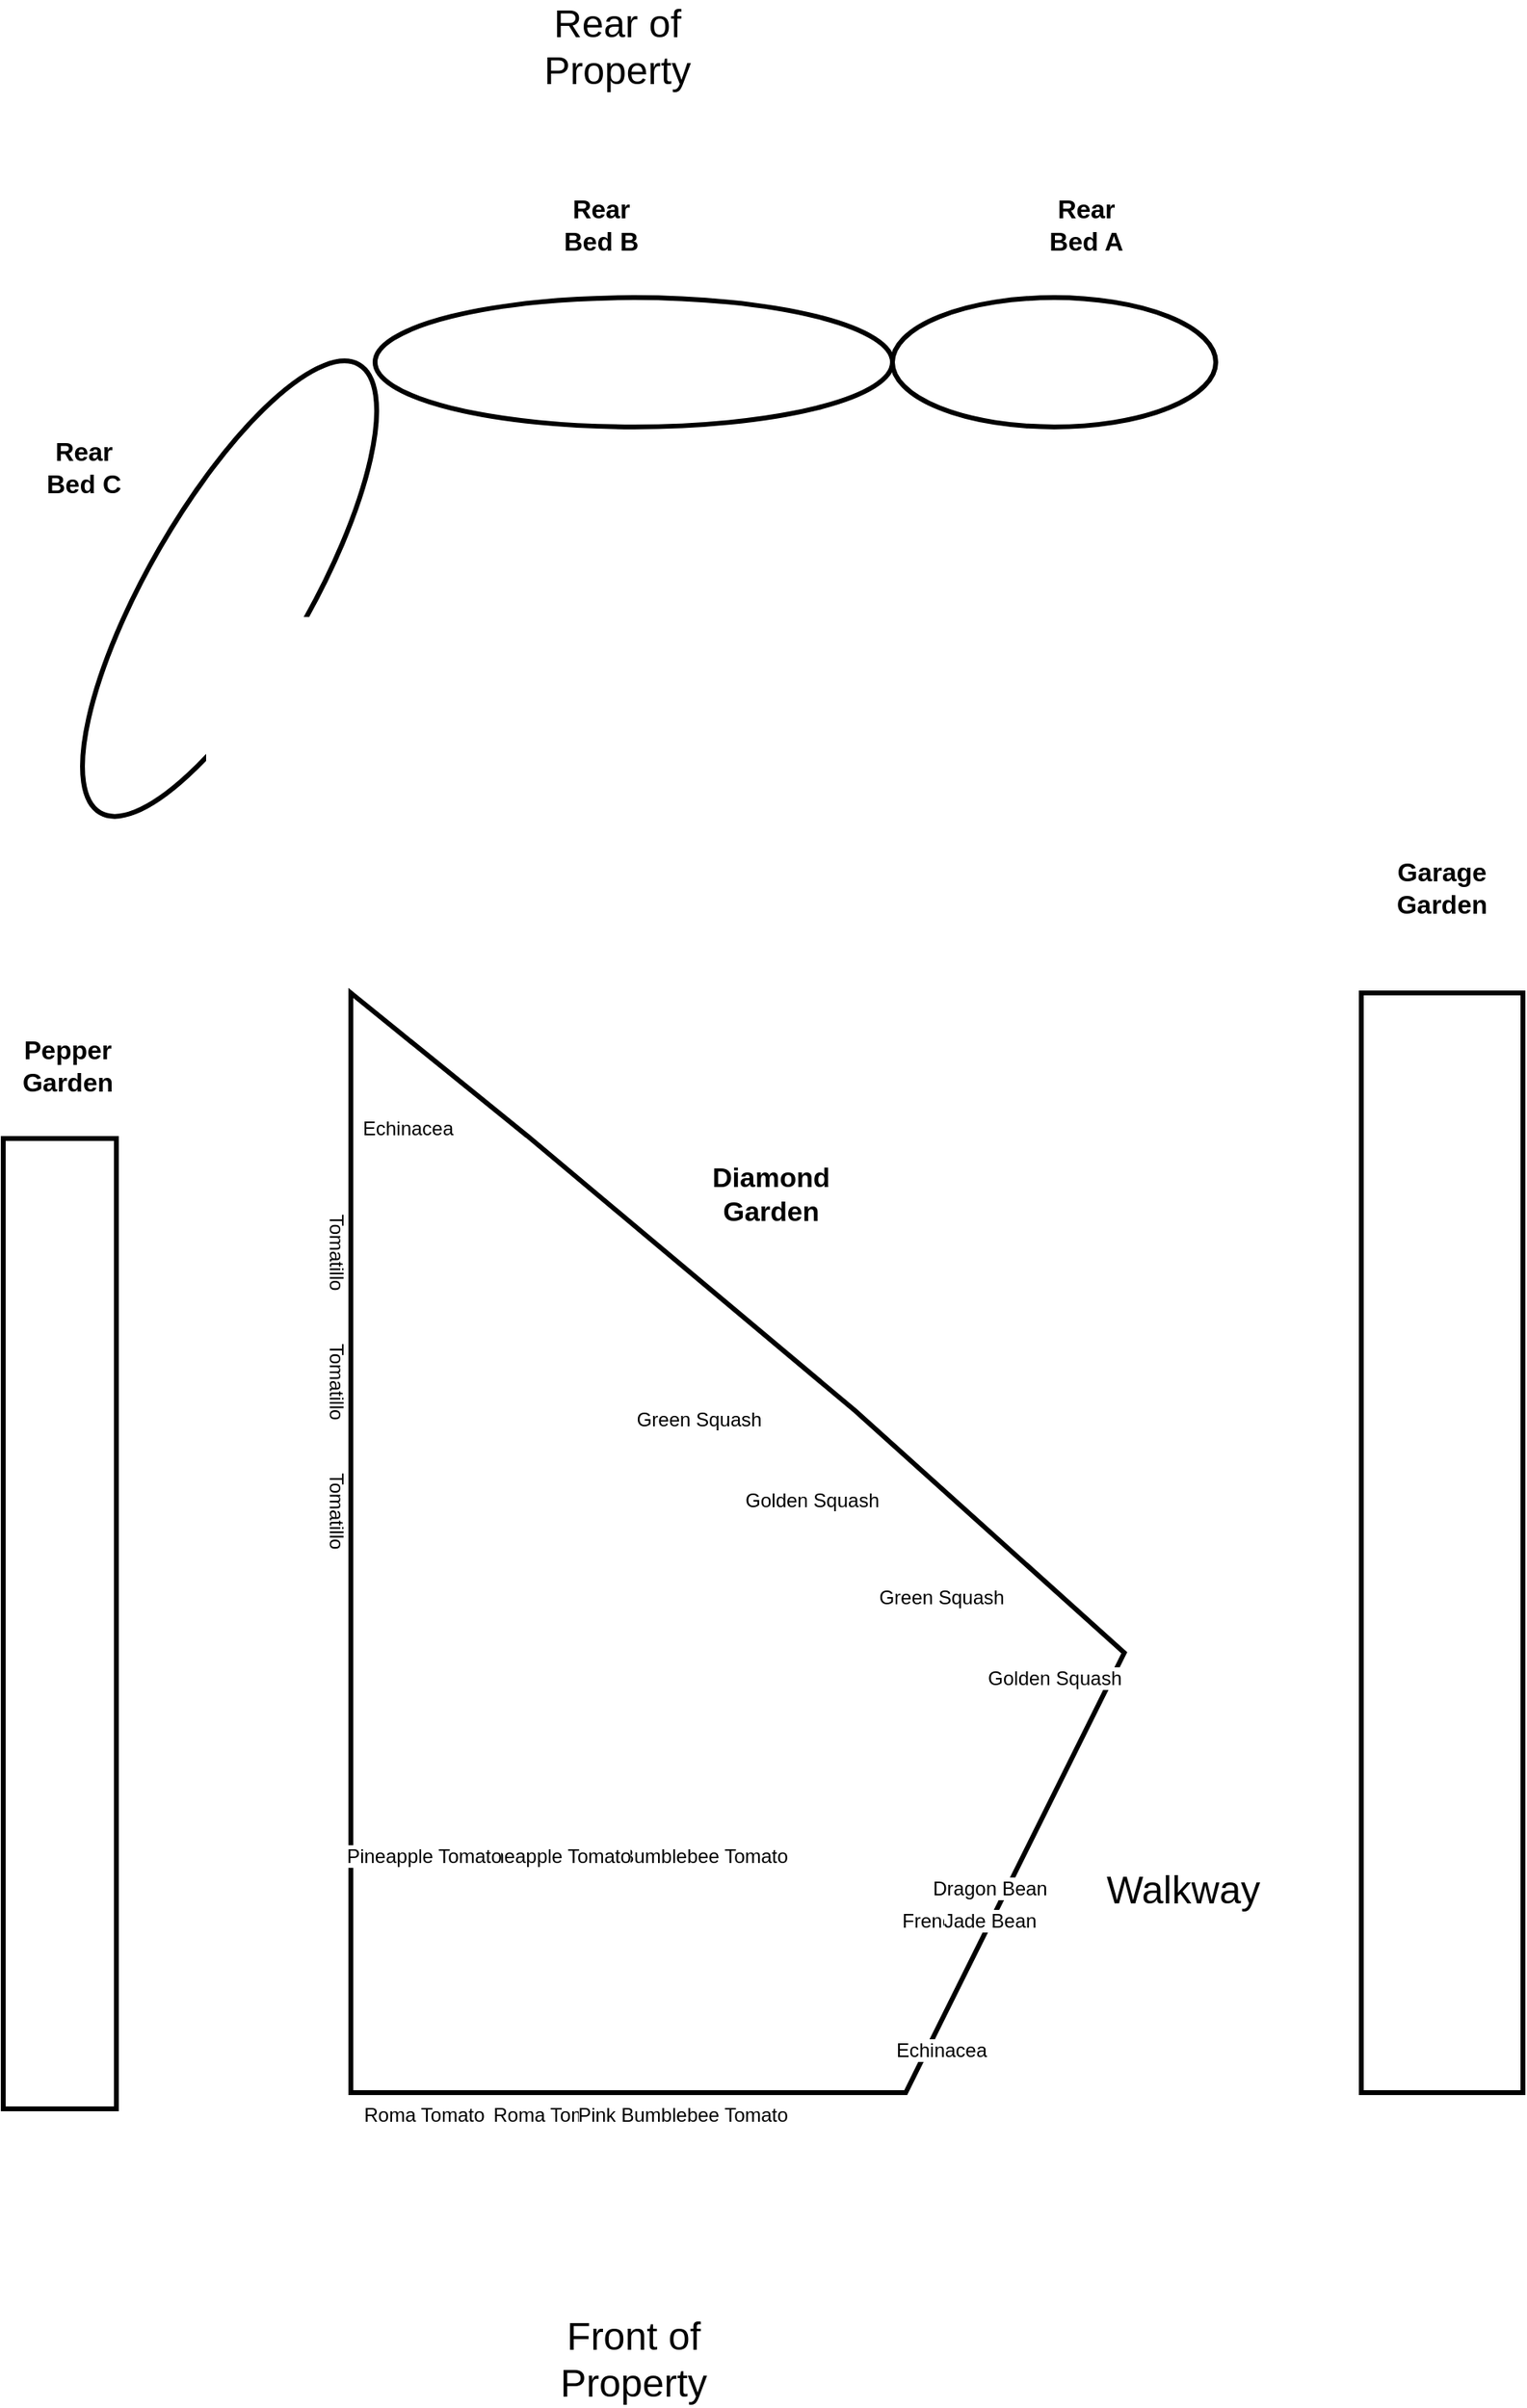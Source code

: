 <mxfile version="21.2.9" type="github">
  <diagram name="Page-1" id="4MP_wHTS5IgblKxHbQpP">
    <mxGraphModel dx="3056" dy="2225" grid="1" gridSize="10" guides="1" tooltips="1" connect="1" arrows="1" fold="1" page="1" pageScale="1" pageWidth="850" pageHeight="1100" math="0" shadow="0">
      <root>
        <mxCell id="0" />
        <mxCell id="1" parent="0" />
        <mxCell id="YDw4J4Mv-UTdzmyMiHi0-2" value="" style="rounded=0;whiteSpace=wrap;html=1;fillColor=none;strokeWidth=3;" vertex="1" parent="1">
          <mxGeometry x="-370" y="-110" width="70" height="600" as="geometry" />
        </mxCell>
        <mxCell id="YDw4J4Mv-UTdzmyMiHi0-5" value="" style="rounded=0;whiteSpace=wrap;html=1;fillColor=none;strokeWidth=3;" vertex="1" parent="1">
          <mxGeometry x="470" y="-200" width="100" height="680" as="geometry" />
        </mxCell>
        <mxCell id="YDw4J4Mv-UTdzmyMiHi0-7" value="" style="ellipse;whiteSpace=wrap;html=1;strokeColor=default;fillColor=none;strokeWidth=3;" vertex="1" parent="1">
          <mxGeometry x="180" y="-630" width="200" height="80" as="geometry" />
        </mxCell>
        <mxCell id="YDw4J4Mv-UTdzmyMiHi0-8" value="" style="ellipse;whiteSpace=wrap;html=1;strokeColor=default;fillColor=none;strokeWidth=3;" vertex="1" parent="1">
          <mxGeometry x="-140" y="-630" width="320" height="80" as="geometry" />
        </mxCell>
        <mxCell id="YDw4J4Mv-UTdzmyMiHi0-12" value="" style="ellipse;whiteSpace=wrap;html=1;strokeColor=default;fillColor=none;strokeWidth=3;rotation=-60;" vertex="1" parent="1">
          <mxGeometry x="-390" y="-500" width="320" height="100" as="geometry" />
        </mxCell>
        <mxCell id="bcS_UFgCMEz7GKeuc2ld-8" value="" style="verticalLabelPosition=bottom;verticalAlign=top;html=1;shape=mxgraph.basic.polygon;polyCoords=[[0.21,0.13],[0.6,0.38],[0.92,0.6],[0.66,1],[0.48,1],[0.25,1],[0,1],[0,0]];polyline=0;movable=1;resizable=1;rotatable=1;deletable=1;editable=1;locked=0;connectable=1;gradientColor=none;fillColor=none;strokeWidth=3;" parent="1" vertex="1">
          <mxGeometry x="-155" y="-200" width="520" height="680" as="geometry" />
        </mxCell>
        <mxCell id="bcS_UFgCMEz7GKeuc2ld-10" value="&lt;div style=&quot;font-size: 24px;&quot;&gt;&lt;font style=&quot;font-size: 24px;&quot;&gt;Rear of Property&lt;/font&gt;&lt;/div&gt;" style="text;html=1;strokeColor=none;fillColor=none;align=center;verticalAlign=middle;whiteSpace=wrap;rounded=0;movable=1;resizable=1;rotatable=1;deletable=1;editable=1;locked=0;connectable=1;" parent="1" vertex="1">
          <mxGeometry x="-20" y="-800" width="60" height="30" as="geometry" />
        </mxCell>
        <mxCell id="bcS_UFgCMEz7GKeuc2ld-11" value="&lt;font style=&quot;font-size: 24px;&quot;&gt;Walkway&lt;/font&gt;" style="text;html=1;strokeColor=none;fillColor=none;align=center;verticalAlign=middle;whiteSpace=wrap;rounded=0;movable=0;resizable=0;rotatable=0;deletable=0;editable=0;locked=1;connectable=0;" parent="1" vertex="1">
          <mxGeometry x="330" y="340" width="60" height="30" as="geometry" />
        </mxCell>
        <mxCell id="onrP9M23zTc9Jmrbzn4V-1" value="Roma Tomato" style="shape=image;html=1;verticalAlign=top;verticalLabelPosition=bottom;labelBackgroundColor=#ffffff;imageAspect=0;aspect=fixed;image=https://cdn1.iconfinder.com/data/icons/icons-for-a-site-1/64/advantage_eco_friendly-128.png" parent="1" vertex="1">
          <mxGeometry x="-150" y="400" width="80" height="80" as="geometry" />
        </mxCell>
        <mxCell id="onrP9M23zTc9Jmrbzn4V-4" value="&lt;div&gt;Pink Bumblebee Tomato&lt;/div&gt;" style="shape=image;html=1;verticalAlign=top;verticalLabelPosition=bottom;labelBackgroundColor=#ffffff;imageAspect=0;aspect=fixed;image=https://cdn1.iconfinder.com/data/icons/icons-for-a-site-1/64/advantage_eco_friendly-128.png" parent="1" vertex="1">
          <mxGeometry x="10" y="240" width="80" height="80" as="geometry" />
        </mxCell>
        <mxCell id="onrP9M23zTc9Jmrbzn4V-5" value="&lt;div&gt;Pineapple Tomato&lt;/div&gt;" style="shape=image;html=1;verticalAlign=top;verticalLabelPosition=bottom;labelBackgroundColor=#ffffff;imageAspect=0;aspect=fixed;image=https://cdn1.iconfinder.com/data/icons/icons-for-a-site-1/64/advantage_eco_friendly-128.png" parent="1" vertex="1">
          <mxGeometry x="-70" y="240" width="80" height="80" as="geometry" />
        </mxCell>
        <mxCell id="onrP9M23zTc9Jmrbzn4V-6" value="Roma Tomato" style="shape=image;html=1;verticalAlign=top;verticalLabelPosition=bottom;labelBackgroundColor=#ffffff;imageAspect=0;aspect=fixed;image=https://cdn1.iconfinder.com/data/icons/icons-for-a-site-1/64/advantage_eco_friendly-128.png" parent="1" vertex="1">
          <mxGeometry x="-70" y="400" width="80" height="80" as="geometry" />
        </mxCell>
        <mxCell id="onrP9M23zTc9Jmrbzn4V-7" value="&lt;div&gt;Pink Bumblebee Tomato&lt;/div&gt;" style="shape=image;html=1;verticalAlign=top;verticalLabelPosition=bottom;labelBackgroundColor=#ffffff;imageAspect=0;aspect=fixed;image=https://cdn1.iconfinder.com/data/icons/icons-for-a-site-1/64/advantage_eco_friendly-128.png" parent="1" vertex="1">
          <mxGeometry x="10" y="400" width="80" height="80" as="geometry" />
        </mxCell>
        <mxCell id="onrP9M23zTc9Jmrbzn4V-8" value="&lt;div&gt;Pineapple Tomato&lt;/div&gt;" style="shape=image;html=1;verticalAlign=top;verticalLabelPosition=bottom;labelBackgroundColor=#ffffff;imageAspect=0;aspect=fixed;image=https://cdn1.iconfinder.com/data/icons/icons-for-a-site-1/64/advantage_eco_friendly-128.png" parent="1" vertex="1">
          <mxGeometry x="-150" y="240" width="80" height="80" as="geometry" />
        </mxCell>
        <mxCell id="onrP9M23zTc9Jmrbzn4V-9" value="Tomatillo" style="shape=image;html=1;verticalAlign=top;verticalLabelPosition=bottom;labelBackgroundColor=#ffffff;imageAspect=0;image=https://cdn1.iconfinder.com/data/icons/icons-for-a-site-1/64/advantage_eco_friendly-128.png;rotation=90;" parent="1" vertex="1">
          <mxGeometry x="-130" y="60" width="80" height="120" as="geometry" />
        </mxCell>
        <mxCell id="onrP9M23zTc9Jmrbzn4V-11" value="Tomatillo" style="shape=image;html=1;verticalAlign=top;verticalLabelPosition=bottom;labelBackgroundColor=#ffffff;imageAspect=0;image=https://cdn1.iconfinder.com/data/icons/icons-for-a-site-1/64/advantage_eco_friendly-128.png;rotation=90;" parent="1" vertex="1">
          <mxGeometry x="-130" y="-100" width="80" height="120" as="geometry" />
        </mxCell>
        <mxCell id="onrP9M23zTc9Jmrbzn4V-12" value="Tomatillo" style="shape=image;html=1;verticalAlign=top;verticalLabelPosition=bottom;labelBackgroundColor=#ffffff;imageAspect=0;image=https://cdn1.iconfinder.com/data/icons/icons-for-a-site-1/64/advantage_eco_friendly-128.png;rotation=90;" parent="1" vertex="1">
          <mxGeometry x="-130" y="-20" width="80" height="120" as="geometry" />
        </mxCell>
        <mxCell id="onrP9M23zTc9Jmrbzn4V-13" value="French Bean" style="shape=image;html=1;verticalAlign=top;verticalLabelPosition=bottom;labelBackgroundColor=#ffffff;imageAspect=0;aspect=fixed;image=https://cdn1.iconfinder.com/data/icons/icons-for-a-site-1/64/advantage_eco_friendly-128.png" parent="1" vertex="1">
          <mxGeometry x="210" y="340" width="20" height="20" as="geometry" />
        </mxCell>
        <mxCell id="onrP9M23zTc9Jmrbzn4V-14" value="&lt;div&gt;Jade Bean&lt;/div&gt;" style="shape=image;html=1;verticalAlign=top;verticalLabelPosition=bottom;labelBackgroundColor=#ffffff;imageAspect=0;image=https://cdn1.iconfinder.com/data/icons/icons-for-a-site-1/64/advantage_eco_friendly-128.png" parent="1" vertex="1">
          <mxGeometry x="230" y="340" width="20" height="20" as="geometry" />
        </mxCell>
        <mxCell id="onrP9M23zTc9Jmrbzn4V-15" value="Dragon Bean" style="shape=image;html=1;verticalAlign=top;verticalLabelPosition=bottom;labelBackgroundColor=#ffffff;imageAspect=0;aspect=fixed;image=https://cdn1.iconfinder.com/data/icons/icons-for-a-site-1/64/advantage_eco_friendly-128.png" parent="1" vertex="1">
          <mxGeometry x="230" y="320" width="20" height="20" as="geometry" />
        </mxCell>
        <mxCell id="onrP9M23zTc9Jmrbzn4V-16" value="Golden Squash" style="shape=image;html=1;verticalAlign=top;verticalLabelPosition=bottom;labelBackgroundColor=#ffffff;imageAspect=0;aspect=fixed;image=https://cdn1.iconfinder.com/data/icons/icons-for-a-site-1/64/advantage_eco_friendly-128.png" parent="1" vertex="1">
          <mxGeometry x="90" y="20" width="80" height="80" as="geometry" />
        </mxCell>
        <mxCell id="onrP9M23zTc9Jmrbzn4V-17" value="Green Squash" style="shape=image;html=1;verticalAlign=top;verticalLabelPosition=bottom;labelBackgroundColor=#ffffff;imageAspect=0;aspect=fixed;image=https://cdn1.iconfinder.com/data/icons/icons-for-a-site-1/64/advantage_eco_friendly-128.png" parent="1" vertex="1">
          <mxGeometry x="20" y="-30" width="80" height="80" as="geometry" />
        </mxCell>
        <mxCell id="onrP9M23zTc9Jmrbzn4V-18" value="Green Squash" style="shape=image;html=1;verticalAlign=top;verticalLabelPosition=bottom;labelBackgroundColor=#ffffff;imageAspect=0;aspect=fixed;image=https://cdn1.iconfinder.com/data/icons/icons-for-a-site-1/64/advantage_eco_friendly-128.png" parent="1" vertex="1">
          <mxGeometry x="170" y="80" width="80" height="80" as="geometry" />
        </mxCell>
        <mxCell id="onrP9M23zTc9Jmrbzn4V-19" value="Golden Squash" style="shape=image;html=1;verticalAlign=top;verticalLabelPosition=bottom;labelBackgroundColor=#ffffff;imageAspect=0;aspect=fixed;image=https://cdn1.iconfinder.com/data/icons/icons-for-a-site-1/64/advantage_eco_friendly-128.png" parent="1" vertex="1">
          <mxGeometry x="240" y="130" width="80" height="80" as="geometry" />
        </mxCell>
        <mxCell id="onrP9M23zTc9Jmrbzn4V-22" value="Echinacea" style="shape=image;html=1;verticalAlign=top;verticalLabelPosition=bottom;labelBackgroundColor=#ffffff;imageAspect=0;aspect=fixed;image=https://cdn1.iconfinder.com/data/icons/icons-for-a-site-1/64/advantage_eco_friendly-128.png" parent="1" vertex="1">
          <mxGeometry x="170" y="360" width="80" height="80" as="geometry" />
        </mxCell>
        <mxCell id="onrP9M23zTc9Jmrbzn4V-23" value="Echinacea" style="shape=image;html=1;verticalAlign=top;verticalLabelPosition=bottom;labelBackgroundColor=#ffffff;imageAspect=0;aspect=fixed;image=https://cdn1.iconfinder.com/data/icons/icons-for-a-site-1/64/advantage_eco_friendly-128.png" parent="1" vertex="1">
          <mxGeometry x="-160" y="-210" width="80" height="80" as="geometry" />
        </mxCell>
        <mxCell id="YDw4J4Mv-UTdzmyMiHi0-13" value="&lt;div style=&quot;font-size: 24px;&quot;&gt;&lt;font style=&quot;font-size: 24px;&quot;&gt;Front of Property&lt;/font&gt;&lt;/div&gt;" style="text;html=1;strokeColor=none;fillColor=none;align=center;verticalAlign=middle;whiteSpace=wrap;rounded=0;movable=1;resizable=1;rotatable=1;deletable=1;editable=1;locked=0;connectable=1;" vertex="1" parent="1">
          <mxGeometry x="-10" y="630" width="60" height="30" as="geometry" />
        </mxCell>
        <mxCell id="YDw4J4Mv-UTdzmyMiHi0-14" value="&lt;b style=&quot;font-size: 17px;&quot;&gt;Diamond Garden&lt;br&gt;&lt;/b&gt;" style="text;html=1;strokeColor=none;fillColor=none;align=center;verticalAlign=middle;whiteSpace=wrap;rounded=0;movable=1;resizable=1;rotatable=1;deletable=1;editable=1;locked=0;connectable=1;" vertex="1" parent="1">
          <mxGeometry x="75" y="-90" width="60" height="30" as="geometry" />
        </mxCell>
        <mxCell id="YDw4J4Mv-UTdzmyMiHi0-16" value="&lt;font style=&quot;font-size: 16px;&quot;&gt;&lt;b&gt;Pepper Garden&lt;br&gt;&lt;/b&gt;&lt;/font&gt;" style="text;html=1;strokeColor=none;fillColor=none;align=center;verticalAlign=middle;whiteSpace=wrap;rounded=0;movable=1;resizable=1;rotatable=1;deletable=1;editable=1;locked=0;connectable=1;" vertex="1" parent="1">
          <mxGeometry x="-360" y="-170" width="60" height="30" as="geometry" />
        </mxCell>
        <mxCell id="YDw4J4Mv-UTdzmyMiHi0-17" value="&lt;font style=&quot;font-size: 16px;&quot;&gt;&lt;b&gt;Garage Garden&lt;br&gt;&lt;/b&gt;&lt;/font&gt;" style="text;html=1;strokeColor=none;fillColor=none;align=center;verticalAlign=middle;whiteSpace=wrap;rounded=0;movable=1;resizable=1;rotatable=1;deletable=1;editable=1;locked=0;connectable=1;" vertex="1" parent="1">
          <mxGeometry x="490" y="-280" width="60" height="30" as="geometry" />
        </mxCell>
        <mxCell id="YDw4J4Mv-UTdzmyMiHi0-18" value="&lt;font style=&quot;font-size: 16px;&quot;&gt;&lt;b&gt;Rear Bed A&lt;br&gt;&lt;/b&gt;&lt;/font&gt;" style="text;html=1;strokeColor=none;fillColor=none;align=center;verticalAlign=middle;whiteSpace=wrap;rounded=0;movable=1;resizable=1;rotatable=1;deletable=1;editable=1;locked=0;connectable=1;" vertex="1" parent="1">
          <mxGeometry x="270" y="-690" width="60" height="30" as="geometry" />
        </mxCell>
        <mxCell id="YDw4J4Mv-UTdzmyMiHi0-19" value="&lt;font style=&quot;font-size: 16px;&quot;&gt;&lt;b&gt;Rear Bed B&lt;br&gt;&lt;/b&gt;&lt;/font&gt;" style="text;html=1;strokeColor=none;fillColor=none;align=center;verticalAlign=middle;whiteSpace=wrap;rounded=0;movable=1;resizable=1;rotatable=1;deletable=1;editable=1;locked=0;connectable=1;" vertex="1" parent="1">
          <mxGeometry x="-30" y="-690" width="60" height="30" as="geometry" />
        </mxCell>
        <mxCell id="YDw4J4Mv-UTdzmyMiHi0-20" value="&lt;font style=&quot;font-size: 16px;&quot;&gt;&lt;b&gt;Rear Bed C&lt;br&gt;&lt;/b&gt;&lt;/font&gt;" style="text;html=1;strokeColor=none;fillColor=none;align=center;verticalAlign=middle;whiteSpace=wrap;rounded=0;movable=1;resizable=1;rotatable=1;deletable=1;editable=1;locked=0;connectable=1;" vertex="1" parent="1">
          <mxGeometry x="-350" y="-540" width="60" height="30" as="geometry" />
        </mxCell>
      </root>
    </mxGraphModel>
  </diagram>
</mxfile>
